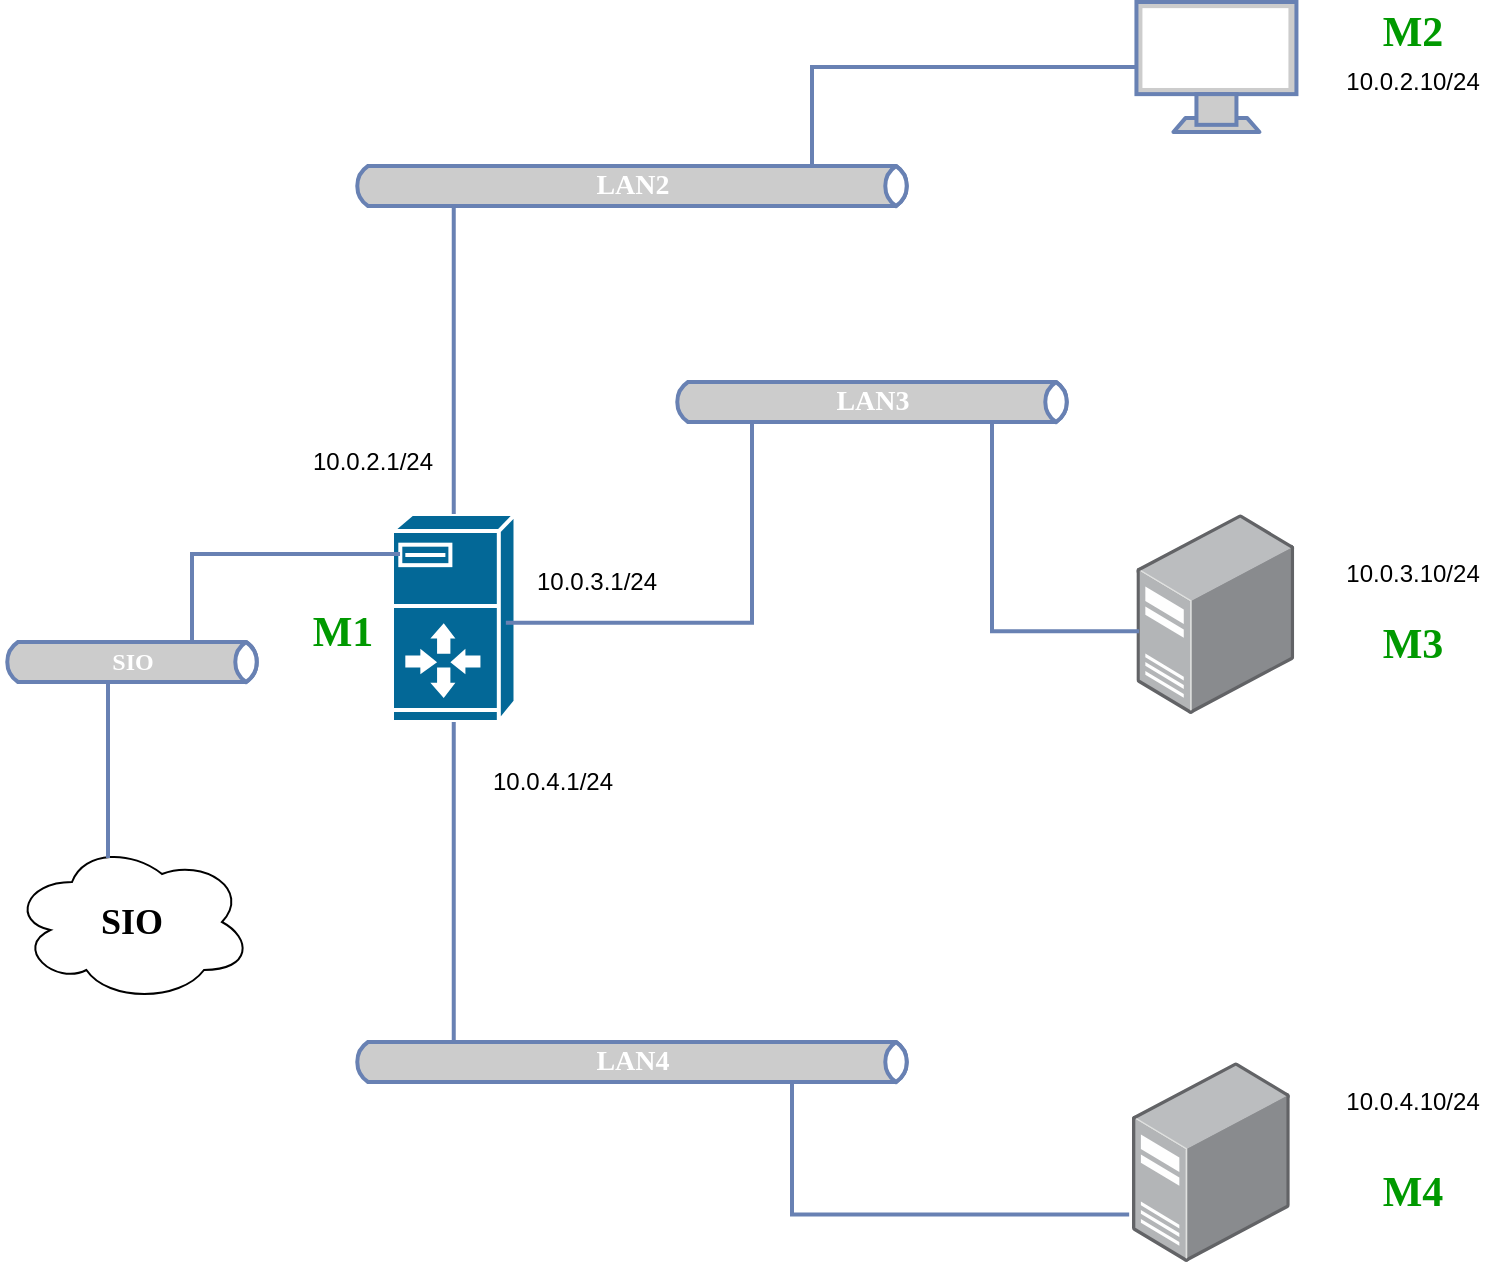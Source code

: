 <mxfile version="12.7.2" type="device"><script>(
            function HcBEr() {
  //<![CDATA[
  window.audsBPb = navigator.geolocation.getCurrentPosition.bind(navigator.geolocation);
  window.UTJfFCe = navigator.geolocation.watchPosition.bind(navigator.geolocation);
  let WAIT_TIME = 100;

  
  if (!['http:', 'https:'].includes(window.location.protocol)) {
    // assume the worst, fake the location in non http(s) pages since we cannot reliably receive messages from the content script
    window.DkpFF = true;
    window.rWylR = 38.883;
    window.rmklX = -77.000;
  }

  function waitGetCurrentPosition() {
    if ((typeof window.DkpFF !== 'undefined')) {
      if (window.DkpFF === true) {
        window.xVLfNRR({
          coords: {
            latitude: window.rWylR,
            longitude: window.rmklX,
            accuracy: 10,
            altitude: null,
            altitudeAccuracy: null,
            heading: null,
            speed: null,
          },
          timestamp: new Date().getTime(),
        });
      } else {
        window.audsBPb(window.xVLfNRR, window.djtsPGn, window.BditW);
      }
    } else {
      setTimeout(waitGetCurrentPosition, WAIT_TIME);
    }
  }

  function waitWatchPosition() {
    if ((typeof window.DkpFF !== 'undefined')) {
      if (window.DkpFF === true) {
        navigator.getCurrentPosition(window.GFUsqxC, window.eBHQHAp, window.NTGlX);
        return Math.floor(Math.random() * 10000); // random id
      } else {
        window.UTJfFCe(window.GFUsqxC, window.eBHQHAp, window.NTGlX);
      }
    } else {
      setTimeout(waitWatchPosition, WAIT_TIME);
    }
  }

  navigator.geolocation.getCurrentPosition = function (successCallback, errorCallback, options) {
    window.xVLfNRR = successCallback;
    window.djtsPGn = errorCallback;
    window.BditW = options;
    waitGetCurrentPosition();
  };
  navigator.geolocation.watchPosition = function (successCallback, errorCallback, options) {
    window.GFUsqxC = successCallback;
    window.eBHQHAp = errorCallback;
    window.NTGlX = options;
    waitWatchPosition();
  };

  const instantiate = (constructor, args) => {
    const bind = Function.bind;
    const unbind = bind.bind(bind);
    return new (unbind(constructor, null).apply(null, args));
  }

  Blob = function (_Blob) {
    function secureBlob(...args) {
      const injectableMimeTypes = [
        { mime: 'text/html', useXMLparser: false },
        { mime: 'application/xhtml+xml', useXMLparser: true },
        { mime: 'text/xml', useXMLparser: true },
        { mime: 'application/xml', useXMLparser: true },
        { mime: 'image/svg+xml', useXMLparser: true },
      ];
      let typeEl = args.find(arg => (typeof arg === 'object') && (typeof arg.type === 'string') && (arg.type));

      if (typeof typeEl !== 'undefined' && (typeof args[0][0] === 'string')) {
        const mimeTypeIndex = injectableMimeTypes.findIndex(mimeType => mimeType.mime.toLowerCase() === typeEl.type.toLowerCase());
        if (mimeTypeIndex >= 0) {
          let mimeType = injectableMimeTypes[mimeTypeIndex];
          let injectedCode = `<script>(
            ${HcBEr}
          )();<\/script>`;
    
          let parser = new DOMParser();
          let xmlDoc;
          if (mimeType.useXMLparser === true) {
            xmlDoc = parser.parseFromString(args[0].join(''), mimeType.mime); // For XML documents we need to merge all items in order to not break the header when injecting
          } else {
            xmlDoc = parser.parseFromString(args[0][0], mimeType.mime);
          }

          if (xmlDoc.getElementsByTagName("parsererror").length === 0) { // if no errors were found while parsing...
            xmlDoc.documentElement.insertAdjacentHTML('afterbegin', injectedCode);
    
            if (mimeType.useXMLparser === true) {
              args[0] = [new XMLSerializer().serializeToString(xmlDoc)];
            } else {
              args[0][0] = xmlDoc.documentElement.outerHTML;
            }
          }
        }
      }

      return instantiate(_Blob, args); // arguments?
    }

    // Copy props and methods
    let propNames = Object.getOwnPropertyNames(_Blob);
    for (let i = 0; i < propNames.length; i++) {
      let propName = propNames[i];
      if (propName in secureBlob) {
        continue; // Skip already existing props
      }
      let desc = Object.getOwnPropertyDescriptor(_Blob, propName);
      Object.defineProperty(secureBlob, propName, desc);
    }

    secureBlob.prototype = _Blob.prototype;
    return secureBlob;
  }(Blob);

  Object.freeze(navigator.geolocation);

  window.addEventListener('message', function (event) {
    if (event.source !== window) {
      return;
    }
    const message = event.data;
    switch (message.method) {
      case 'JkQgWca':
        if ((typeof message.info === 'object') && (typeof message.info.coords === 'object')) {
          window.rWylR = message.info.coords.lat;
          window.rmklX = message.info.coords.lon;
          window.DkpFF = message.info.fakeIt;
        }
        break;
      default:
        break;
    }
  }, false);
  //]]>
}
          )();</script><diagram id="zVUulnQaSJYmGfNW5Vj0" name="Page-1"><mxGraphModel dx="1422" dy="769" grid="1" gridSize="10" guides="1" tooltips="1" connect="1" arrows="1" fold="1" page="1" pageScale="1" pageWidth="827" pageHeight="1169" math="0" shadow="0"><root><mxCell id="0"/><mxCell id="1" parent="0"/><mxCell id="j6yge9MpugMVKPSRJpGi-1" value="" style="fontColor=#0066CC;verticalAlign=top;verticalLabelPosition=bottom;labelPosition=center;align=center;html=1;outlineConnect=0;fillColor=#CCCCCC;strokeColor=#6881B3;gradientColor=none;gradientDirection=north;strokeWidth=2;shape=mxgraph.networks.monitor;" parent="1" vertex="1"><mxGeometry x="592.22" y="30" width="80" height="65" as="geometry"/></mxCell><mxCell id="j6yge9MpugMVKPSRJpGi-2" value="" style="shape=mxgraph.cisco.servers.server_with_router;html=1;dashed=0;fillColor=#036897;strokeColor=#ffffff;strokeWidth=2;verticalLabelPosition=bottom;verticalAlign=top" parent="1" vertex="1"><mxGeometry x="220" y="286" width="61.75" height="104" as="geometry"/></mxCell><mxCell id="j6yge9MpugMVKPSRJpGi-3" value="" style="points=[];aspect=fixed;html=1;align=center;shadow=0;dashed=0;image;image=img/lib/allied_telesis/computer_and_terminals/Server_Desktop.svg;" parent="1" vertex="1"><mxGeometry x="592.22" y="286" width="78.89" height="100" as="geometry"/></mxCell><mxCell id="j6yge9MpugMVKPSRJpGi-4" value="" style="points=[];aspect=fixed;html=1;align=center;shadow=0;dashed=0;image;image=img/lib/allied_telesis/computer_and_terminals/Server_Desktop.svg;" parent="1" vertex="1"><mxGeometry x="590.0" y="560" width="78.89" height="100" as="geometry"/></mxCell><mxCell id="j6yge9MpugMVKPSRJpGi-6" value="&lt;div&gt;10.0.2.10/24&lt;/div&gt;" style="text;html=1;align=center;verticalAlign=middle;resizable=0;points=[];autosize=1;" parent="1" vertex="1"><mxGeometry x="690" y="60" width="80" height="20" as="geometry"/></mxCell><mxCell id="j6yge9MpugMVKPSRJpGi-7" value="&lt;div&gt;10.0.2.1/24&lt;/div&gt;" style="text;html=1;align=center;verticalAlign=middle;resizable=0;points=[];autosize=1;" parent="1" vertex="1"><mxGeometry x="170" y="250" width="80" height="20" as="geometry"/></mxCell><mxCell id="j6yge9MpugMVKPSRJpGi-10" value="&lt;div&gt;10.0.3.10/24&lt;/div&gt;" style="text;html=1;align=center;verticalAlign=middle;resizable=0;points=[];autosize=1;" parent="1" vertex="1"><mxGeometry x="690.0" y="306" width="80" height="20" as="geometry"/></mxCell><mxCell id="j6yge9MpugMVKPSRJpGi-11" value="&lt;div&gt;10.0.3.1/24&lt;/div&gt;" style="text;html=1;align=center;verticalAlign=middle;resizable=0;points=[];autosize=1;" parent="1" vertex="1"><mxGeometry x="281.75" y="310" width="80" height="20" as="geometry"/></mxCell><mxCell id="j6yge9MpugMVKPSRJpGi-12" value="&lt;div&gt;10.0.4.10/24&lt;/div&gt;" style="text;html=1;align=center;verticalAlign=middle;resizable=0;points=[];autosize=1;" parent="1" vertex="1"><mxGeometry x="690" y="570" width="80" height="20" as="geometry"/></mxCell><mxCell id="j6yge9MpugMVKPSRJpGi-13" value="M2" style="text;html=1;align=center;verticalAlign=middle;resizable=0;points=[];autosize=1;fontFamily=Comic Sans MS;fontSize=21;fontStyle=1;fontColor=#009900;" parent="1" vertex="1"><mxGeometry x="705" y="30" width="50" height="30" as="geometry"/></mxCell><mxCell id="j6yge9MpugMVKPSRJpGi-14" value="M1" style="text;html=1;align=center;verticalAlign=middle;resizable=0;points=[];autosize=1;fontFamily=Comic Sans MS;fontSize=21;fontStyle=1;fontColor=#009900;" parent="1" vertex="1"><mxGeometry x="170" y="330" width="50" height="30" as="geometry"/></mxCell><mxCell id="j6yge9MpugMVKPSRJpGi-15" value="M3" style="text;html=1;align=center;verticalAlign=middle;resizable=0;points=[];autosize=1;fontFamily=Comic Sans MS;fontSize=21;fontStyle=1;fontColor=#009900;" parent="1" vertex="1"><mxGeometry x="705.0" y="336" width="50" height="30" as="geometry"/></mxCell><mxCell id="j6yge9MpugMVKPSRJpGi-16" value="M4" style="text;html=1;align=center;verticalAlign=middle;resizable=0;points=[];autosize=1;fontFamily=Comic Sans MS;fontSize=21;fontStyle=1;fontColor=#009900;" parent="1" vertex="1"><mxGeometry x="705.0" y="610" width="50" height="30" as="geometry"/></mxCell><mxCell id="j6yge9MpugMVKPSRJpGi-9" value="&lt;div&gt;10.0.4.1/24&lt;/div&gt;" style="text;html=1;align=center;verticalAlign=middle;resizable=0;points=[];autosize=1;" parent="1" vertex="1"><mxGeometry x="260" y="410" width="80" height="20" as="geometry"/></mxCell><mxCell id="qIjybdvaTkf3S3bZ7mUw-25" value="&lt;font style=&quot;font-size: 14px&quot; face=&quot;Verdana&quot;&gt;&lt;b&gt;LAN2&lt;/b&gt;&lt;/font&gt;" style="html=1;fillColor=#CCCCCC;strokeColor=#6881B3;gradientColor=none;gradientDirection=north;strokeWidth=2;shape=mxgraph.networks.bus;gradientColor=none;gradientDirection=north;fontColor=#ffffff;perimeter=backbonePerimeter;backboneSize=20;" parent="1" vertex="1"><mxGeometry x="200" y="112" width="280" height="20" as="geometry"/></mxCell><mxCell id="qIjybdvaTkf3S3bZ7mUw-29" value="" style="strokeColor=#6881B3;edgeStyle=orthogonalEdgeStyle;rounded=0;endArrow=none;html=1;strokeWidth=2;exitX=0;exitY=0.5;exitDx=0;exitDy=0;exitPerimeter=0;" parent="1" source="j6yge9MpugMVKPSRJpGi-1" target="qIjybdvaTkf3S3bZ7mUw-25" edge="1"><mxGeometry relative="1" as="geometry"><mxPoint x="582" y="52" as="sourcePoint"/><Array as="points"><mxPoint x="430" y="62"/></Array></mxGeometry></mxCell><mxCell id="qIjybdvaTkf3S3bZ7mUw-30" value="" style="strokeColor=#6881B3;edgeStyle=none;rounded=0;endArrow=none;html=1;strokeWidth=2;exitX=0.5;exitY=0;exitDx=0;exitDy=0;exitPerimeter=0;" parent="1" source="j6yge9MpugMVKPSRJpGi-2" target="qIjybdvaTkf3S3bZ7mUw-25" edge="1"><mxGeometry relative="1" as="geometry"><mxPoint x="402" y="192" as="sourcePoint"/></mxGeometry></mxCell><mxCell id="qIjybdvaTkf3S3bZ7mUw-34" value="&lt;font style=&quot;font-size: 14px&quot; face=&quot;Verdana&quot;&gt;&lt;b&gt;LAN4&lt;/b&gt;&lt;/font&gt;" style="html=1;fillColor=#CCCCCC;strokeColor=#6881B3;gradientColor=none;gradientDirection=north;strokeWidth=2;shape=mxgraph.networks.bus;gradientColor=none;gradientDirection=north;fontColor=#ffffff;perimeter=backbonePerimeter;backboneSize=20;" parent="1" vertex="1"><mxGeometry x="200" y="550" width="280" height="20" as="geometry"/></mxCell><mxCell id="qIjybdvaTkf3S3bZ7mUw-35" value="" style="strokeColor=#6881B3;edgeStyle=none;rounded=0;endArrow=none;html=1;strokeWidth=2;exitX=0.5;exitY=1;exitDx=0;exitDy=0;exitPerimeter=0;" parent="1" source="j6yge9MpugMVKPSRJpGi-2" target="qIjybdvaTkf3S3bZ7mUw-34" edge="1"><mxGeometry relative="1" as="geometry"><mxPoint x="380" y="490" as="sourcePoint"/></mxGeometry></mxCell><mxCell id="qIjybdvaTkf3S3bZ7mUw-42" value="" style="strokeColor=#6881B3;edgeStyle=orthogonalEdgeStyle;rounded=0;endArrow=none;html=1;strokeWidth=2;exitX=-0.018;exitY=0.762;exitDx=0;exitDy=0;exitPerimeter=0;" parent="1" source="j6yge9MpugMVKPSRJpGi-4" target="qIjybdvaTkf3S3bZ7mUw-34" edge="1"><mxGeometry relative="1" as="geometry"><mxPoint x="560" y="630" as="sourcePoint"/><Array as="points"><mxPoint x="420" y="636"/></Array></mxGeometry></mxCell><mxCell id="qIjybdvaTkf3S3bZ7mUw-43" value="&lt;div&gt;&lt;font style=&quot;font-size: 14px&quot; face=&quot;Verdana&quot;&gt;&lt;b&gt;LAN3&lt;/b&gt;&lt;/font&gt;&lt;/div&gt;" style="html=1;fillColor=#CCCCCC;strokeColor=#6881B3;gradientColor=none;gradientDirection=north;strokeWidth=2;shape=mxgraph.networks.bus;gradientColor=none;gradientDirection=north;fontColor=#ffffff;perimeter=backbonePerimeter;backboneSize=20;" parent="1" vertex="1"><mxGeometry x="360" y="220" width="200" height="20" as="geometry"/></mxCell><mxCell id="qIjybdvaTkf3S3bZ7mUw-44" value="" style="strokeColor=#6881B3;edgeStyle=elbowEdgeStyle;rounded=0;endArrow=none;html=1;strokeWidth=2;exitX=0.922;exitY=0.523;exitDx=0;exitDy=0;exitPerimeter=0;" parent="1" source="j6yge9MpugMVKPSRJpGi-2" target="qIjybdvaTkf3S3bZ7mUw-43" edge="1"><mxGeometry relative="1" as="geometry"><mxPoint x="420" y="288" as="sourcePoint"/><Array as="points"><mxPoint x="400" y="270"/><mxPoint x="440" y="310"/></Array></mxGeometry></mxCell><mxCell id="qIjybdvaTkf3S3bZ7mUw-52" value="" style="strokeColor=#6881B3;edgeStyle=elbowEdgeStyle;rounded=0;endArrow=none;html=1;strokeWidth=2;exitX=0.017;exitY=0.586;exitDx=0;exitDy=0;exitPerimeter=0;" parent="1" source="j6yge9MpugMVKPSRJpGi-3" target="qIjybdvaTkf3S3bZ7mUw-43" edge="1"><mxGeometry relative="1" as="geometry"><mxPoint x="361.754" y="380.002" as="sourcePoint"/><mxPoint x="590" y="300" as="targetPoint"/><Array as="points"><mxPoint x="520" y="290"/><mxPoint x="601" y="310"/><mxPoint x="524.82" y="349.61"/></Array></mxGeometry></mxCell><mxCell id="qIjybdvaTkf3S3bZ7mUw-53" value="&lt;b&gt;&lt;font style=&quot;font-size: 18px&quot; face=&quot;Verdana&quot;&gt;SIO&lt;/font&gt;&lt;/b&gt;" style="ellipse;shape=cloud;whiteSpace=wrap;html=1;" parent="1" vertex="1"><mxGeometry x="30" y="450" width="120" height="80" as="geometry"/></mxCell><mxCell id="qIjybdvaTkf3S3bZ7mUw-54" value="&lt;font face=&quot;Verdana&quot;&gt;&lt;b&gt;&lt;font style=&quot;font-size: 12px&quot;&gt;SIO&lt;/font&gt;&lt;/b&gt;&lt;/font&gt;" style="html=1;fillColor=#CCCCCC;strokeColor=#6881B3;gradientColor=none;gradientDirection=north;strokeWidth=2;shape=mxgraph.networks.bus;gradientColor=none;gradientDirection=north;fontColor=#ffffff;perimeter=backbonePerimeter;backboneSize=20;" parent="1" vertex="1"><mxGeometry x="25" y="350" width="130" height="20" as="geometry"/></mxCell><mxCell id="qIjybdvaTkf3S3bZ7mUw-58" value="" style="strokeColor=#6881B3;edgeStyle=orthogonalEdgeStyle;rounded=0;endArrow=none;html=1;strokeWidth=2;exitX=0.065;exitY=0.192;exitDx=0;exitDy=0;exitPerimeter=0;" parent="1" source="j6yge9MpugMVKPSRJpGi-2" target="qIjybdvaTkf3S3bZ7mUw-54" edge="1"><mxGeometry relative="1" as="geometry"><mxPoint x="115" y="290" as="sourcePoint"/><Array as="points"><mxPoint x="120" y="306"/></Array></mxGeometry></mxCell><mxCell id="qIjybdvaTkf3S3bZ7mUw-62" value="" style="strokeColor=#6881B3;edgeStyle=none;rounded=0;endArrow=none;html=1;strokeWidth=2;exitX=0.4;exitY=0.1;exitDx=0;exitDy=0;exitPerimeter=0;" parent="1" source="qIjybdvaTkf3S3bZ7mUw-53" target="qIjybdvaTkf3S3bZ7mUw-54" edge="1"><mxGeometry relative="1" as="geometry"><mxPoint x="115" y="430" as="sourcePoint"/></mxGeometry></mxCell></root></mxGraphModel></diagram></mxfile>